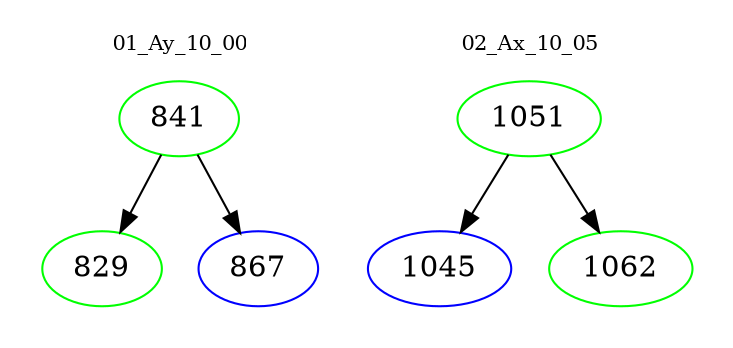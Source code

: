 digraph{
subgraph cluster_0 {
color = white
label = "01_Ay_10_00";
fontsize=10;
T0_841 [label="841", color="green"]
T0_841 -> T0_829 [color="black"]
T0_829 [label="829", color="green"]
T0_841 -> T0_867 [color="black"]
T0_867 [label="867", color="blue"]
}
subgraph cluster_1 {
color = white
label = "02_Ax_10_05";
fontsize=10;
T1_1051 [label="1051", color="green"]
T1_1051 -> T1_1045 [color="black"]
T1_1045 [label="1045", color="blue"]
T1_1051 -> T1_1062 [color="black"]
T1_1062 [label="1062", color="green"]
}
}
